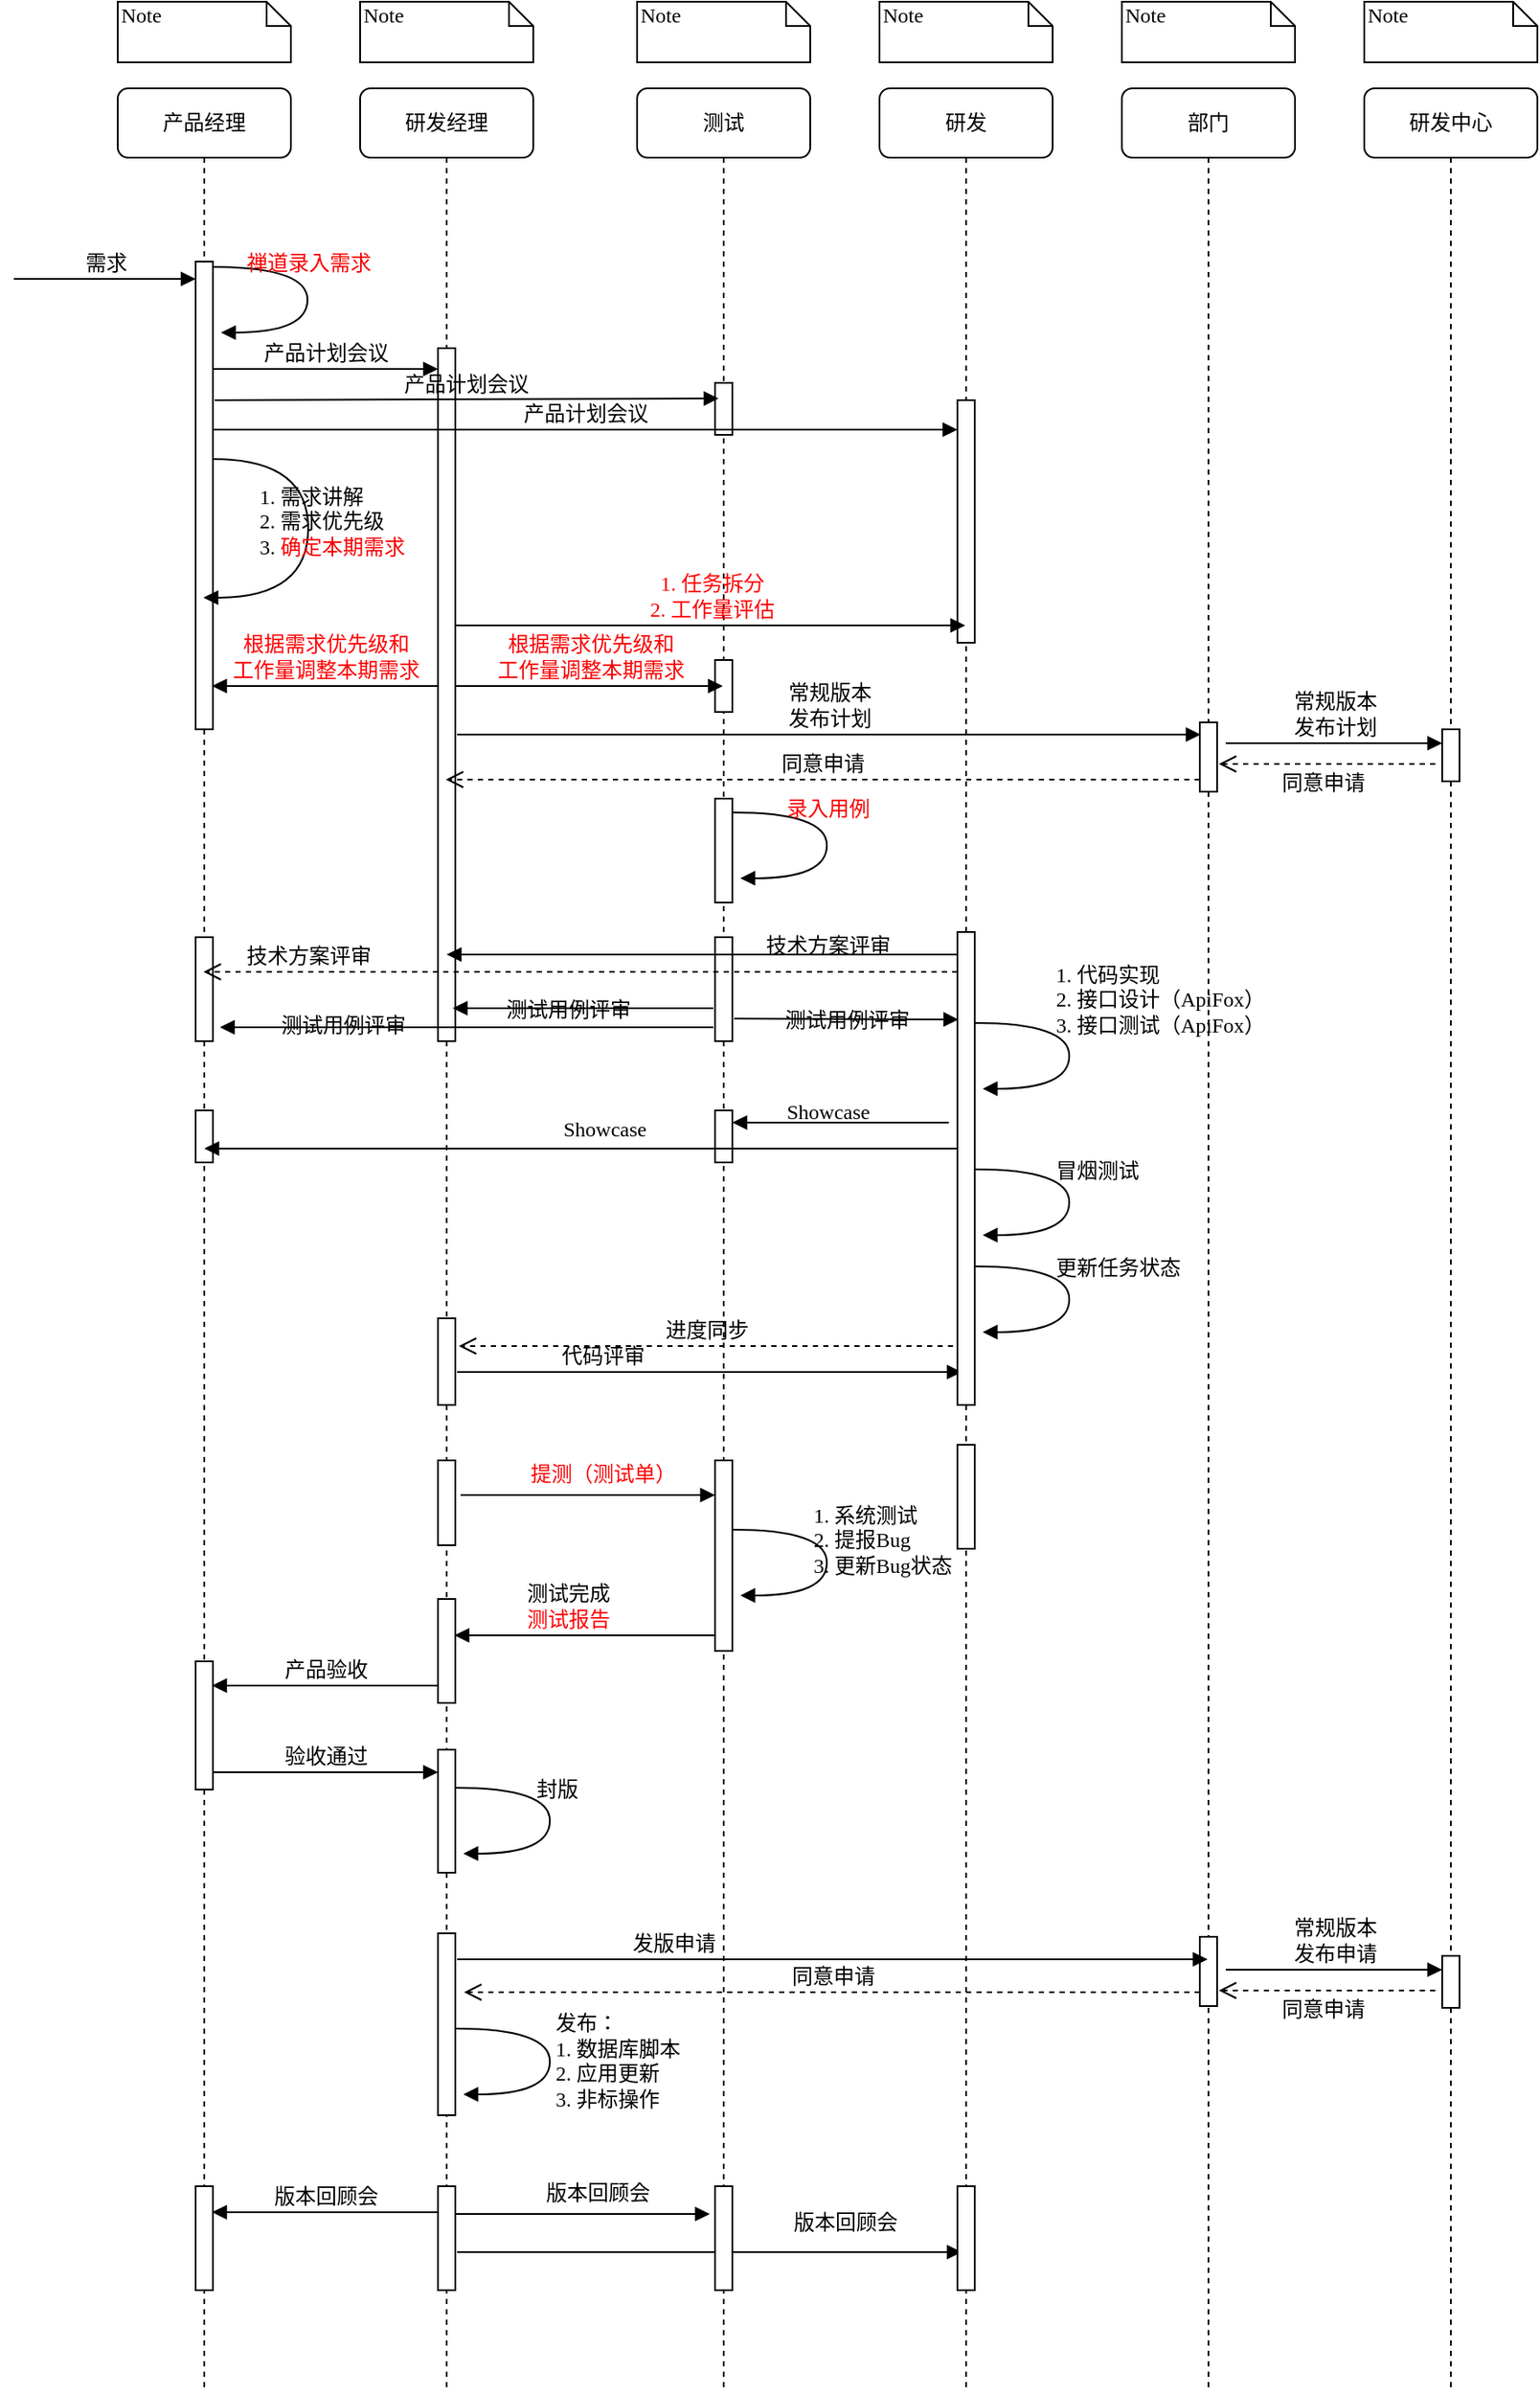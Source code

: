 <mxfile version="23.1.0" type="device">
  <diagram name="Page-1" id="13e1069c-82ec-6db2-03f1-153e76fe0fe0">
    <mxGraphModel dx="1434" dy="738" grid="1" gridSize="10" guides="1" tooltips="1" connect="1" arrows="1" fold="1" page="1" pageScale="1" pageWidth="1100" pageHeight="850" background="none" math="0" shadow="0">
      <root>
        <mxCell id="0" />
        <mxCell id="1" parent="0" />
        <mxCell id="7baba1c4bc27f4b0-2" value="研发经理" style="shape=umlLifeline;perimeter=lifelinePerimeter;whiteSpace=wrap;html=1;container=1;collapsible=0;recursiveResize=0;outlineConnect=0;rounded=1;shadow=0;comic=0;labelBackgroundColor=none;strokeWidth=1;fontFamily=Verdana;fontSize=12;align=center;" parent="1" vertex="1">
          <mxGeometry x="240" y="80" width="100" height="1330" as="geometry" />
        </mxCell>
        <mxCell id="7baba1c4bc27f4b0-10" value="" style="html=1;points=[];perimeter=orthogonalPerimeter;rounded=0;shadow=0;comic=0;labelBackgroundColor=none;strokeWidth=1;fontFamily=Verdana;fontSize=12;align=center;" parent="7baba1c4bc27f4b0-2" vertex="1">
          <mxGeometry x="45" y="150" width="10" height="400" as="geometry" />
        </mxCell>
        <mxCell id="Az9o5Ee-9Ln6rlhU-AOv-28" value="" style="html=1;points=[];perimeter=orthogonalPerimeter;rounded=0;shadow=0;comic=0;labelBackgroundColor=none;strokeWidth=1;fontFamily=Verdana;fontSize=12;align=center;" parent="7baba1c4bc27f4b0-2" vertex="1">
          <mxGeometry x="45" y="710" width="10" height="50" as="geometry" />
        </mxCell>
        <mxCell id="Az9o5Ee-9Ln6rlhU-AOv-34" value="" style="html=1;points=[];perimeter=orthogonalPerimeter;rounded=0;shadow=0;comic=0;labelBackgroundColor=none;strokeWidth=1;fontFamily=Verdana;fontSize=12;align=center;" parent="7baba1c4bc27f4b0-2" vertex="1">
          <mxGeometry x="45" y="959" width="10" height="71" as="geometry" />
        </mxCell>
        <mxCell id="Az9o5Ee-9Ln6rlhU-AOv-36" value="封版" style="html=1;verticalAlign=bottom;endArrow=block;labelBackgroundColor=none;fontFamily=Verdana;fontSize=12;elbow=vertical;edgeStyle=orthogonalEdgeStyle;curved=1;entryX=1;entryY=0.286;entryPerimeter=0;exitX=1.038;exitY=0.345;exitPerimeter=0;align=left;" parent="7baba1c4bc27f4b0-2" edge="1">
          <mxGeometry x="-0.087" y="-10" relative="1" as="geometry">
            <mxPoint x="55.0" y="981.04" as="sourcePoint" />
            <mxPoint x="59.62" y="1018.96" as="targetPoint" />
            <Array as="points">
              <mxPoint x="109.62" y="980.94" />
              <mxPoint x="109.62" y="1018.94" />
            </Array>
            <mxPoint as="offset" />
          </mxGeometry>
        </mxCell>
        <mxCell id="Az9o5Ee-9Ln6rlhU-AOv-37" value="发布：&lt;br&gt;1. 数据库脚本&lt;br&gt;2. 应用更新&lt;br&gt;3. 非标操作" style="html=1;verticalAlign=bottom;endArrow=block;labelBackgroundColor=none;fontFamily=Verdana;fontSize=12;elbow=vertical;edgeStyle=orthogonalEdgeStyle;curved=1;entryX=1;entryY=0.286;entryPerimeter=0;exitX=1.038;exitY=0.345;exitPerimeter=0;align=left;" parent="7baba1c4bc27f4b0-2" edge="1">
          <mxGeometry x="0.299" y="12" relative="1" as="geometry">
            <mxPoint x="55.0" y="1120.04" as="sourcePoint" />
            <mxPoint x="59.62" y="1157.96" as="targetPoint" />
            <Array as="points">
              <mxPoint x="109.62" y="1119.94" />
              <mxPoint x="109.62" y="1157.94" />
            </Array>
            <mxPoint x="1" as="offset" />
          </mxGeometry>
        </mxCell>
        <mxCell id="Az9o5Ee-9Ln6rlhU-AOv-38" value="" style="html=1;points=[];perimeter=orthogonalPerimeter;rounded=0;shadow=0;comic=0;labelBackgroundColor=none;strokeWidth=1;fontFamily=Verdana;fontSize=12;align=center;" parent="7baba1c4bc27f4b0-2" vertex="1">
          <mxGeometry x="45" y="872" width="10" height="60" as="geometry" />
        </mxCell>
        <mxCell id="Az9o5Ee-9Ln6rlhU-AOv-39" value="产品验收" style="html=1;verticalAlign=bottom;endArrow=block;labelBackgroundColor=none;fontFamily=Verdana;fontSize=12;" parent="7baba1c4bc27f4b0-2" edge="1">
          <mxGeometry x="-0.004" relative="1" as="geometry">
            <mxPoint x="45" y="922" as="sourcePoint" />
            <mxPoint x="-85.5" y="922" as="targetPoint" />
            <mxPoint as="offset" />
          </mxGeometry>
        </mxCell>
        <mxCell id="Az9o5Ee-9Ln6rlhU-AOv-41" value="验收通过" style="html=1;verticalAlign=bottom;endArrow=block;entryX=0;entryY=0;labelBackgroundColor=none;fontFamily=Verdana;fontSize=12;edgeStyle=elbowEdgeStyle;elbow=vertical;" parent="7baba1c4bc27f4b0-2" edge="1">
          <mxGeometry relative="1" as="geometry">
            <mxPoint x="-85" y="972" as="sourcePoint" />
            <mxPoint x="45" y="972" as="targetPoint" />
            <mxPoint as="offset" />
          </mxGeometry>
        </mxCell>
        <mxCell id="ceL9UqRlfn-T9fTZjLrU-1" value="" style="html=1;points=[];perimeter=orthogonalPerimeter;rounded=0;shadow=0;comic=0;labelBackgroundColor=none;strokeWidth=1;fontFamily=Verdana;fontSize=12;align=center;" parent="7baba1c4bc27f4b0-2" vertex="1">
          <mxGeometry x="45" y="1211" width="10" height="60" as="geometry" />
        </mxCell>
        <mxCell id="ceL9UqRlfn-T9fTZjLrU-6" value="版本回顾会" style="html=1;verticalAlign=bottom;endArrow=block;labelBackgroundColor=none;fontFamily=Verdana;fontSize=12;" parent="7baba1c4bc27f4b0-2" edge="1">
          <mxGeometry x="-0.004" relative="1" as="geometry">
            <mxPoint x="45" y="1226" as="sourcePoint" />
            <mxPoint x="-85.5" y="1226" as="targetPoint" />
            <mxPoint as="offset" />
          </mxGeometry>
        </mxCell>
        <mxCell id="ceL9UqRlfn-T9fTZjLrU-10" value="" style="html=1;points=[];perimeter=orthogonalPerimeter;rounded=0;shadow=0;comic=0;labelBackgroundColor=none;strokeWidth=1;fontFamily=Verdana;fontSize=12;align=center;" parent="7baba1c4bc27f4b0-2" vertex="1">
          <mxGeometry x="45" y="792" width="10" height="49" as="geometry" />
        </mxCell>
        <mxCell id="l3Vey1R93smAS1aPsw81-5" value="" style="html=1;points=[];perimeter=orthogonalPerimeter;rounded=0;shadow=0;comic=0;labelBackgroundColor=none;strokeWidth=1;fontFamily=Verdana;fontSize=12;align=center;" vertex="1" parent="7baba1c4bc27f4b0-2">
          <mxGeometry x="45" y="1065" width="10" height="105" as="geometry" />
        </mxCell>
        <mxCell id="7baba1c4bc27f4b0-3" value="测试" style="shape=umlLifeline;perimeter=lifelinePerimeter;whiteSpace=wrap;html=1;container=1;collapsible=0;recursiveResize=0;outlineConnect=0;rounded=1;shadow=0;comic=0;labelBackgroundColor=none;strokeWidth=1;fontFamily=Verdana;fontSize=12;align=center;" parent="1" vertex="1">
          <mxGeometry x="400" y="80" width="100" height="1330" as="geometry" />
        </mxCell>
        <mxCell id="7baba1c4bc27f4b0-13" value="" style="html=1;points=[];perimeter=orthogonalPerimeter;rounded=0;shadow=0;comic=0;labelBackgroundColor=none;strokeWidth=1;fontFamily=Verdana;fontSize=12;align=center;" parent="7baba1c4bc27f4b0-3" vertex="1">
          <mxGeometry x="45" y="170" width="10" height="30" as="geometry" />
        </mxCell>
        <mxCell id="7baba1c4bc27f4b0-23" value="产品计划会议" style="html=1;verticalAlign=bottom;endArrow=block;entryX=0;entryY=0;labelBackgroundColor=none;fontFamily=Verdana;fontSize=12;" parent="7baba1c4bc27f4b0-3" edge="1">
          <mxGeometry relative="1" as="geometry">
            <mxPoint x="-245" y="197" as="sourcePoint" />
            <mxPoint x="185" y="197" as="targetPoint" />
          </mxGeometry>
        </mxCell>
        <mxCell id="Az9o5Ee-9Ln6rlhU-AOv-2" value="产品计划会议" style="html=1;verticalAlign=bottom;endArrow=block;labelBackgroundColor=none;fontFamily=Verdana;fontSize=12;entryX=0.2;entryY=0.3;entryDx=0;entryDy=0;entryPerimeter=0;" parent="7baba1c4bc27f4b0-3" target="7baba1c4bc27f4b0-13" edge="1">
          <mxGeometry relative="1" as="geometry">
            <mxPoint x="-244" y="180" as="sourcePoint" />
            <mxPoint x="40" y="180" as="targetPoint" />
            <mxPoint as="offset" />
          </mxGeometry>
        </mxCell>
        <mxCell id="Az9o5Ee-9Ln6rlhU-AOv-8" value="" style="html=1;points=[];perimeter=orthogonalPerimeter;rounded=0;shadow=0;comic=0;labelBackgroundColor=none;strokeWidth=1;fontFamily=Verdana;fontSize=12;align=center;" parent="7baba1c4bc27f4b0-3" vertex="1">
          <mxGeometry x="45" y="330" width="10" height="30" as="geometry" />
        </mxCell>
        <mxCell id="Az9o5Ee-9Ln6rlhU-AOv-14" value="" style="html=1;points=[];perimeter=orthogonalPerimeter;rounded=0;shadow=0;comic=0;labelBackgroundColor=none;strokeColor=#000000;strokeWidth=1;fillColor=#FFFFFF;fontFamily=Verdana;fontSize=12;fontColor=#000000;align=center;" parent="7baba1c4bc27f4b0-3" vertex="1">
          <mxGeometry x="45" y="490" width="10" height="60" as="geometry" />
        </mxCell>
        <mxCell id="Az9o5Ee-9Ln6rlhU-AOv-15" value="测试用例评审" style="html=1;verticalAlign=bottom;endArrow=block;labelBackgroundColor=none;fontFamily=Verdana;fontSize=12;edgeStyle=elbowEdgeStyle;elbow=vertical;" parent="7baba1c4bc27f4b0-3" edge="1">
          <mxGeometry x="0.121" y="10" relative="1" as="geometry">
            <mxPoint x="44" y="531" as="sourcePoint" />
            <mxPoint x="-106.5" y="531" as="targetPoint" />
            <mxPoint as="offset" />
          </mxGeometry>
        </mxCell>
        <mxCell id="Az9o5Ee-9Ln6rlhU-AOv-16" value="测试用例评审" style="html=1;verticalAlign=bottom;endArrow=block;labelBackgroundColor=none;fontFamily=Verdana;fontSize=12;edgeStyle=elbowEdgeStyle;elbow=vertical;" parent="7baba1c4bc27f4b0-3" edge="1">
          <mxGeometry x="-0.004" y="-9" relative="1" as="geometry">
            <mxPoint x="56" y="537" as="sourcePoint" />
            <mxPoint x="185.5" y="538" as="targetPoint" />
            <mxPoint as="offset" />
          </mxGeometry>
        </mxCell>
        <mxCell id="Az9o5Ee-9Ln6rlhU-AOv-17" value="" style="html=1;points=[];perimeter=orthogonalPerimeter;rounded=0;shadow=0;comic=0;labelBackgroundColor=none;strokeWidth=1;fontFamily=Verdana;fontSize=12;align=center;" parent="7baba1c4bc27f4b0-3" vertex="1">
          <mxGeometry x="45" y="410" width="10" height="60" as="geometry" />
        </mxCell>
        <mxCell id="Az9o5Ee-9Ln6rlhU-AOv-18" value="&lt;font color=&quot;#f90101&quot;&gt;录入用例&lt;/font&gt;" style="html=1;verticalAlign=bottom;endArrow=block;labelBackgroundColor=none;fontFamily=Verdana;fontSize=12;elbow=vertical;edgeStyle=orthogonalEdgeStyle;curved=1;entryX=1;entryY=0.286;entryPerimeter=0;exitX=1.038;exitY=0.345;exitPerimeter=0;" parent="7baba1c4bc27f4b0-3" edge="1">
          <mxGeometry x="-0.13" relative="1" as="geometry">
            <mxPoint x="55.0" y="418.04" as="sourcePoint" />
            <mxPoint x="59.62" y="455.96" as="targetPoint" />
            <Array as="points">
              <mxPoint x="109.62" y="417.94" />
              <mxPoint x="109.62" y="455.94" />
            </Array>
            <mxPoint as="offset" />
          </mxGeometry>
        </mxCell>
        <mxCell id="Az9o5Ee-9Ln6rlhU-AOv-23" value="" style="html=1;points=[];perimeter=orthogonalPerimeter;rounded=0;shadow=0;comic=0;labelBackgroundColor=none;strokeWidth=1;fontFamily=Verdana;fontSize=12;align=center;" parent="7baba1c4bc27f4b0-3" vertex="1">
          <mxGeometry x="45" y="590" width="10" height="30" as="geometry" />
        </mxCell>
        <mxCell id="Az9o5Ee-9Ln6rlhU-AOv-32" value="进度同步" style="html=1;verticalAlign=bottom;endArrow=open;dashed=1;endSize=8;exitX=0;exitY=0.95;labelBackgroundColor=none;fontFamily=Verdana;fontSize=12;" parent="7baba1c4bc27f4b0-3" edge="1">
          <mxGeometry relative="1" as="geometry">
            <mxPoint x="-103" y="726" as="targetPoint" />
            <mxPoint x="182.5" y="726" as="sourcePoint" />
          </mxGeometry>
        </mxCell>
        <mxCell id="Az9o5Ee-9Ln6rlhU-AOv-33" value="1. 系统测试&lt;br&gt;2. 提报Bug&lt;br&gt;3. 更新Bug状态" style="html=1;verticalAlign=bottom;endArrow=block;labelBackgroundColor=none;fontFamily=Verdana;fontSize=12;elbow=vertical;edgeStyle=orthogonalEdgeStyle;curved=1;entryX=1;entryY=0.286;entryPerimeter=0;exitX=1.038;exitY=0.345;exitPerimeter=0;align=left;" parent="7baba1c4bc27f4b0-3" edge="1">
          <mxGeometry x="0.431" y="-8" relative="1" as="geometry">
            <mxPoint x="55.0" y="832.04" as="sourcePoint" />
            <mxPoint x="59.62" y="869.96" as="targetPoint" />
            <Array as="points">
              <mxPoint x="109.62" y="831.94" />
              <mxPoint x="109.62" y="869.94" />
            </Array>
            <mxPoint as="offset" />
          </mxGeometry>
        </mxCell>
        <mxCell id="Az9o5Ee-9Ln6rlhU-AOv-35" value="测试完成&lt;br&gt;&lt;font color=&quot;#ff0000&quot;&gt;测试报告&lt;/font&gt;" style="html=1;verticalAlign=bottom;endArrow=block;labelBackgroundColor=none;fontFamily=Verdana;fontSize=12;edgeStyle=elbowEdgeStyle;elbow=vertical;" parent="7baba1c4bc27f4b0-3" edge="1">
          <mxGeometry x="0.13" relative="1" as="geometry">
            <mxPoint x="45" y="893" as="sourcePoint" />
            <mxPoint x="-105.5" y="893" as="targetPoint" />
            <mxPoint as="offset" />
          </mxGeometry>
        </mxCell>
        <mxCell id="ceL9UqRlfn-T9fTZjLrU-7" value="版本回顾会" style="html=1;verticalAlign=bottom;endArrow=block;labelBackgroundColor=none;fontFamily=Verdana;fontSize=12;edgeStyle=elbowEdgeStyle;elbow=vertical;entryX=-0.3;entryY=0.567;entryDx=0;entryDy=0;entryPerimeter=0;" parent="7baba1c4bc27f4b0-3" edge="1">
          <mxGeometry x="0.116" y="3" relative="1" as="geometry">
            <mxPoint x="-105" y="1227" as="sourcePoint" />
            <mxPoint x="42" y="1227.01" as="targetPoint" />
            <mxPoint as="offset" />
          </mxGeometry>
        </mxCell>
        <mxCell id="ceL9UqRlfn-T9fTZjLrU-8" value="版本回顾会" style="html=1;verticalAlign=bottom;endArrow=block;labelBackgroundColor=none;fontFamily=Verdana;fontSize=12;edgeStyle=elbowEdgeStyle;elbow=vertical;" parent="7baba1c4bc27f4b0-3" edge="1">
          <mxGeometry x="0.537" y="8" relative="1" as="geometry">
            <mxPoint x="-104" y="1249" as="sourcePoint" />
            <mxPoint x="187.5" y="1249" as="targetPoint" />
            <mxPoint as="offset" />
          </mxGeometry>
        </mxCell>
        <mxCell id="Az9o5Ee-9Ln6rlhU-AOv-31" value="" style="html=1;points=[];perimeter=orthogonalPerimeter;rounded=0;shadow=0;comic=0;labelBackgroundColor=none;strokeWidth=1;fontFamily=Verdana;fontSize=12;align=center;" parent="7baba1c4bc27f4b0-3" vertex="1">
          <mxGeometry x="45" y="792" width="10" height="110" as="geometry" />
        </mxCell>
        <mxCell id="ceL9UqRlfn-T9fTZjLrU-15" value="测试用例评审" style="html=1;verticalAlign=bottom;endArrow=block;labelBackgroundColor=none;fontFamily=Verdana;fontSize=12;edgeStyle=elbowEdgeStyle;elbow=vertical;" parent="7baba1c4bc27f4b0-3" edge="1">
          <mxGeometry x="0.502" y="8" relative="1" as="geometry">
            <mxPoint x="44" y="542" as="sourcePoint" />
            <mxPoint x="-241" y="542" as="targetPoint" />
            <mxPoint as="offset" />
          </mxGeometry>
        </mxCell>
        <mxCell id="ceL9UqRlfn-T9fTZjLrU-12" value="代码评审" style="html=1;verticalAlign=bottom;endArrow=block;labelBackgroundColor=none;fontFamily=Verdana;fontSize=12;edgeStyle=elbowEdgeStyle;elbow=vertical;" parent="7baba1c4bc27f4b0-3" edge="1">
          <mxGeometry x="-0.424" relative="1" as="geometry">
            <mxPoint x="-104" y="741" as="sourcePoint" />
            <mxPoint x="187.5" y="741" as="targetPoint" />
            <mxPoint as="offset" />
          </mxGeometry>
        </mxCell>
        <mxCell id="Az9o5Ee-9Ln6rlhU-AOv-29" value="&lt;font color=&quot;#ff0000&quot;&gt;提测（测试单）&lt;/font&gt;" style="html=1;verticalAlign=bottom;endArrow=block;labelBackgroundColor=none;fontFamily=Verdana;fontSize=12;edgeStyle=elbowEdgeStyle;elbow=vertical;entryX=-0.3;entryY=0.567;entryDx=0;entryDy=0;entryPerimeter=0;" parent="7baba1c4bc27f4b0-3" edge="1">
          <mxGeometry x="0.116" y="3" relative="1" as="geometry">
            <mxPoint x="-102" y="812" as="sourcePoint" />
            <mxPoint x="45" y="812.01" as="targetPoint" />
            <mxPoint as="offset" />
          </mxGeometry>
        </mxCell>
        <mxCell id="7baba1c4bc27f4b0-4" value="研发" style="shape=umlLifeline;perimeter=lifelinePerimeter;whiteSpace=wrap;html=1;container=1;collapsible=0;recursiveResize=0;outlineConnect=0;rounded=1;shadow=0;comic=0;labelBackgroundColor=none;strokeWidth=1;fontFamily=Verdana;fontSize=12;align=center;" parent="1" vertex="1">
          <mxGeometry x="540" y="80" width="100" height="1330" as="geometry" />
        </mxCell>
        <mxCell id="7baba1c4bc27f4b0-26" value="&lt;font color=&quot;#f90101&quot;&gt;根据需求优先级和&lt;br style=&quot;border-color: var(--border-color);&quot;&gt;工作量调整本期需求&lt;/font&gt;" style="html=1;verticalAlign=bottom;endArrow=block;labelBackgroundColor=none;fontFamily=Verdana;fontSize=12;" parent="7baba1c4bc27f4b0-4" target="7baba1c4bc27f4b0-3" edge="1">
          <mxGeometry relative="1" as="geometry">
            <mxPoint x="-245" y="345" as="sourcePoint" />
            <mxPoint x="-130" y="345" as="targetPoint" />
          </mxGeometry>
        </mxCell>
        <mxCell id="7baba1c4bc27f4b0-25" value="" style="html=1;points=[];perimeter=orthogonalPerimeter;rounded=0;shadow=0;comic=0;labelBackgroundColor=none;strokeColor=#000000;strokeWidth=1;fillColor=#FFFFFF;fontFamily=Verdana;fontSize=12;fontColor=#000000;align=center;" parent="7baba1c4bc27f4b0-4" vertex="1">
          <mxGeometry x="45" y="487" width="10" height="273" as="geometry" />
        </mxCell>
        <mxCell id="Az9o5Ee-9Ln6rlhU-AOv-22" value="1. 代码实现&lt;br&gt;2. 接口设计（ApiFox）&lt;br&gt;3. 接口测试（ApiFox）" style="html=1;verticalAlign=bottom;endArrow=block;labelBackgroundColor=none;fontFamily=Verdana;fontSize=12;elbow=vertical;edgeStyle=orthogonalEdgeStyle;curved=1;entryX=1;entryY=0.286;entryPerimeter=0;exitX=1.038;exitY=0.345;exitPerimeter=0;align=left;" parent="7baba1c4bc27f4b0-4" edge="1">
          <mxGeometry x="-0.087" y="-10" relative="1" as="geometry">
            <mxPoint x="55.0" y="539.54" as="sourcePoint" />
            <mxPoint x="59.62" y="577.46" as="targetPoint" />
            <Array as="points">
              <mxPoint x="109.62" y="539.44" />
              <mxPoint x="109.62" y="577.44" />
            </Array>
            <mxPoint as="offset" />
          </mxGeometry>
        </mxCell>
        <mxCell id="Az9o5Ee-9Ln6rlhU-AOv-27" value="冒烟测试" style="html=1;verticalAlign=bottom;endArrow=block;labelBackgroundColor=none;fontFamily=Verdana;fontSize=12;elbow=vertical;edgeStyle=orthogonalEdgeStyle;curved=1;entryX=1;entryY=0.286;entryPerimeter=0;exitX=1.038;exitY=0.345;exitPerimeter=0;align=left;" parent="7baba1c4bc27f4b0-4" edge="1">
          <mxGeometry x="-0.087" y="-10" relative="1" as="geometry">
            <mxPoint x="55.0" y="624.04" as="sourcePoint" />
            <mxPoint x="59.62" y="661.96" as="targetPoint" />
            <Array as="points">
              <mxPoint x="109.62" y="623.94" />
              <mxPoint x="109.62" y="661.94" />
            </Array>
            <mxPoint as="offset" />
          </mxGeometry>
        </mxCell>
        <mxCell id="ceL9UqRlfn-T9fTZjLrU-4" value="" style="html=1;points=[];perimeter=orthogonalPerimeter;rounded=0;shadow=0;comic=0;labelBackgroundColor=none;strokeWidth=1;fontFamily=Verdana;fontSize=12;align=center;" parent="7baba1c4bc27f4b0-4" vertex="1">
          <mxGeometry x="-95" y="1211" width="10" height="60" as="geometry" />
        </mxCell>
        <mxCell id="ceL9UqRlfn-T9fTZjLrU-5" value="" style="html=1;points=[];perimeter=orthogonalPerimeter;rounded=0;shadow=0;comic=0;labelBackgroundColor=none;strokeWidth=1;fontFamily=Verdana;fontSize=12;align=center;" parent="7baba1c4bc27f4b0-4" vertex="1">
          <mxGeometry x="45" y="1211" width="10" height="60" as="geometry" />
        </mxCell>
        <mxCell id="ceL9UqRlfn-T9fTZjLrU-11" value="" style="html=1;points=[];perimeter=orthogonalPerimeter;rounded=0;shadow=0;comic=0;labelBackgroundColor=none;strokeWidth=1;fontFamily=Verdana;fontSize=12;align=center;" parent="7baba1c4bc27f4b0-4" vertex="1">
          <mxGeometry x="45" y="783" width="10" height="60" as="geometry" />
        </mxCell>
        <mxCell id="7baba1c4bc27f4b0-5" value="部门" style="shape=umlLifeline;perimeter=lifelinePerimeter;whiteSpace=wrap;html=1;container=1;collapsible=0;recursiveResize=0;outlineConnect=0;rounded=1;shadow=0;comic=0;labelBackgroundColor=none;strokeWidth=1;fontFamily=Verdana;fontSize=12;align=center;" parent="1" vertex="1">
          <mxGeometry x="680" y="80" width="100" height="1330" as="geometry" />
        </mxCell>
        <mxCell id="7baba1c4bc27f4b0-19" value="" style="html=1;points=[];perimeter=orthogonalPerimeter;rounded=0;shadow=0;comic=0;labelBackgroundColor=none;strokeWidth=1;fontFamily=Verdana;fontSize=12;align=center;" parent="7baba1c4bc27f4b0-5" vertex="1">
          <mxGeometry x="45" y="366" width="10" height="40" as="geometry" />
        </mxCell>
        <mxCell id="7baba1c4bc27f4b0-6" value="研发中心" style="shape=umlLifeline;perimeter=lifelinePerimeter;whiteSpace=wrap;html=1;container=1;collapsible=0;recursiveResize=0;outlineConnect=0;rounded=1;shadow=0;comic=0;labelBackgroundColor=none;strokeWidth=1;fontFamily=Verdana;fontSize=12;align=center;" parent="1" vertex="1">
          <mxGeometry x="820" y="80" width="100" height="1330" as="geometry" />
        </mxCell>
        <mxCell id="Az9o5Ee-9Ln6rlhU-AOv-20" value="" style="html=1;points=[];perimeter=orthogonalPerimeter;rounded=0;shadow=0;comic=0;labelBackgroundColor=none;strokeWidth=1;fontFamily=Verdana;fontSize=12;align=center;" parent="7baba1c4bc27f4b0-6" vertex="1">
          <mxGeometry x="45" y="370" width="10" height="30" as="geometry" />
        </mxCell>
        <mxCell id="l3Vey1R93smAS1aPsw81-1" value="" style="html=1;points=[];perimeter=orthogonalPerimeter;rounded=0;shadow=0;comic=0;labelBackgroundColor=none;strokeWidth=1;fontFamily=Verdana;fontSize=12;align=center;" vertex="1" parent="7baba1c4bc27f4b0-6">
          <mxGeometry x="-95" y="1067" width="10" height="40" as="geometry" />
        </mxCell>
        <mxCell id="l3Vey1R93smAS1aPsw81-2" value="" style="html=1;points=[];perimeter=orthogonalPerimeter;rounded=0;shadow=0;comic=0;labelBackgroundColor=none;strokeWidth=1;fontFamily=Verdana;fontSize=12;align=center;" vertex="1" parent="7baba1c4bc27f4b0-6">
          <mxGeometry x="45" y="1078" width="10" height="30" as="geometry" />
        </mxCell>
        <mxCell id="l3Vey1R93smAS1aPsw81-3" value="常规版本&lt;br&gt;发布申请" style="html=1;verticalAlign=bottom;endArrow=block;labelBackgroundColor=none;fontFamily=Verdana;fontSize=12;entryX=0;entryY=0.3;entryDx=0;entryDy=0;entryPerimeter=0;" edge="1" parent="7baba1c4bc27f4b0-6">
          <mxGeometry x="0.004" relative="1" as="geometry">
            <mxPoint x="-80" y="1086" as="sourcePoint" />
            <mxPoint x="45" y="1086" as="targetPoint" />
            <mxPoint as="offset" />
          </mxGeometry>
        </mxCell>
        <mxCell id="l3Vey1R93smAS1aPsw81-4" value="同意申请" style="html=1;verticalAlign=bottom;endArrow=open;dashed=1;endSize=8;labelBackgroundColor=none;fontFamily=Verdana;fontSize=12;" edge="1" parent="7baba1c4bc27f4b0-6">
          <mxGeometry x="0.037" y="20" relative="1" as="geometry">
            <mxPoint x="-84" y="1098" as="targetPoint" />
            <mxPoint x="41" y="1098" as="sourcePoint" />
            <mxPoint as="offset" />
          </mxGeometry>
        </mxCell>
        <mxCell id="7baba1c4bc27f4b0-8" value="产品经理" style="shape=umlLifeline;perimeter=lifelinePerimeter;whiteSpace=wrap;html=1;container=1;collapsible=0;recursiveResize=0;outlineConnect=0;rounded=1;shadow=0;comic=0;labelBackgroundColor=none;strokeWidth=1;fontFamily=Verdana;fontSize=12;align=center;" parent="1" vertex="1">
          <mxGeometry x="100" y="80" width="100" height="1330" as="geometry" />
        </mxCell>
        <mxCell id="7baba1c4bc27f4b0-9" value="" style="html=1;points=[];perimeter=orthogonalPerimeter;rounded=0;shadow=0;comic=0;labelBackgroundColor=none;strokeWidth=1;fontFamily=Verdana;fontSize=12;align=center;" parent="7baba1c4bc27f4b0-8" vertex="1">
          <mxGeometry x="45" y="100" width="10" height="270" as="geometry" />
        </mxCell>
        <mxCell id="7baba1c4bc27f4b0-35" value="&lt;font color=&quot;#f90101&quot;&gt;禅道录入需求&lt;/font&gt;" style="html=1;verticalAlign=bottom;endArrow=block;labelBackgroundColor=none;fontFamily=Verdana;fontSize=12;elbow=vertical;edgeStyle=orthogonalEdgeStyle;curved=1;entryX=1;entryY=0.286;entryPerimeter=0;exitX=1.038;exitY=0.345;exitPerimeter=0;" parent="7baba1c4bc27f4b0-8" edge="1">
          <mxGeometry x="-0.13" relative="1" as="geometry">
            <mxPoint x="55.0" y="103.08" as="sourcePoint" />
            <mxPoint x="59.62" y="141" as="targetPoint" />
            <Array as="points">
              <mxPoint x="109.62" y="102.98" />
              <mxPoint x="109.62" y="140.98" />
            </Array>
            <mxPoint as="offset" />
          </mxGeometry>
        </mxCell>
        <mxCell id="Az9o5Ee-9Ln6rlhU-AOv-1" value="需求" style="html=1;verticalAlign=bottom;endArrow=block;entryX=0;entryY=0;labelBackgroundColor=none;fontFamily=Verdana;fontSize=12;edgeStyle=elbowEdgeStyle;elbow=horizontal;" parent="7baba1c4bc27f4b0-8" edge="1">
          <mxGeometry relative="1" as="geometry">
            <mxPoint x="-60" y="110" as="sourcePoint" />
            <mxPoint x="45" y="110" as="targetPoint" />
          </mxGeometry>
        </mxCell>
        <mxCell id="Az9o5Ee-9Ln6rlhU-AOv-7" value="1. 需求讲解&lt;br&gt;2. 需求优先级&lt;br&gt;3. &lt;font color=&quot;#f90101&quot;&gt;确定本期需求&lt;/font&gt;" style="html=1;verticalAlign=bottom;endArrow=block;labelBackgroundColor=none;fontFamily=Verdana;fontSize=12;elbow=vertical;edgeStyle=orthogonalEdgeStyle;curved=1;exitX=1.038;exitY=0.345;exitPerimeter=0;align=left;" parent="7baba1c4bc27f4b0-8" edge="1">
          <mxGeometry x="0.688" y="-20" relative="1" as="geometry">
            <mxPoint x="55.0" y="214.0" as="sourcePoint" />
            <mxPoint x="49.5" y="294" as="targetPoint" />
            <Array as="points">
              <mxPoint x="110" y="214" />
              <mxPoint x="110" y="294" />
            </Array>
            <mxPoint as="offset" />
          </mxGeometry>
        </mxCell>
        <mxCell id="Az9o5Ee-9Ln6rlhU-AOv-24" value="" style="html=1;points=[];perimeter=orthogonalPerimeter;rounded=0;shadow=0;comic=0;labelBackgroundColor=none;strokeWidth=1;fontFamily=Verdana;fontSize=12;align=center;" parent="7baba1c4bc27f4b0-8" vertex="1">
          <mxGeometry x="45" y="590" width="10" height="30" as="geometry" />
        </mxCell>
        <mxCell id="Az9o5Ee-9Ln6rlhU-AOv-40" value="" style="html=1;points=[];perimeter=orthogonalPerimeter;rounded=0;shadow=0;comic=0;labelBackgroundColor=none;strokeWidth=1;fontFamily=Verdana;fontSize=12;align=center;" parent="7baba1c4bc27f4b0-8" vertex="1">
          <mxGeometry x="45" y="908" width="10" height="74" as="geometry" />
        </mxCell>
        <mxCell id="ceL9UqRlfn-T9fTZjLrU-3" value="" style="html=1;points=[];perimeter=orthogonalPerimeter;rounded=0;shadow=0;comic=0;labelBackgroundColor=none;strokeWidth=1;fontFamily=Verdana;fontSize=12;align=center;" parent="7baba1c4bc27f4b0-8" vertex="1">
          <mxGeometry x="45" y="1211" width="10" height="60" as="geometry" />
        </mxCell>
        <mxCell id="ceL9UqRlfn-T9fTZjLrU-13" value="" style="html=1;points=[];perimeter=orthogonalPerimeter;rounded=0;shadow=0;comic=0;labelBackgroundColor=none;strokeWidth=1;fontFamily=Verdana;fontSize=12;align=center;" parent="7baba1c4bc27f4b0-8" vertex="1">
          <mxGeometry x="45" y="490" width="10" height="60" as="geometry" />
        </mxCell>
        <mxCell id="7baba1c4bc27f4b0-16" value="" style="html=1;points=[];perimeter=orthogonalPerimeter;rounded=0;shadow=0;comic=0;labelBackgroundColor=none;strokeWidth=1;fontFamily=Verdana;fontSize=12;align=center;" parent="1" vertex="1">
          <mxGeometry x="585" y="260" width="10" height="140" as="geometry" />
        </mxCell>
        <mxCell id="7baba1c4bc27f4b0-27" value="同意申请" style="html=1;verticalAlign=bottom;endArrow=open;dashed=1;endSize=8;exitX=0;exitY=0.95;labelBackgroundColor=none;fontFamily=Verdana;fontSize=12;" parent="1" edge="1">
          <mxGeometry relative="1" as="geometry">
            <mxPoint x="289.5" y="479" as="targetPoint" />
            <mxPoint x="725" y="479" as="sourcePoint" />
          </mxGeometry>
        </mxCell>
        <mxCell id="7baba1c4bc27f4b0-29" value="技术方案评审" style="html=1;verticalAlign=bottom;endArrow=block;labelBackgroundColor=none;fontFamily=Verdana;fontSize=12;edgeStyle=elbowEdgeStyle;elbow=vertical;" parent="1" edge="1">
          <mxGeometry x="-0.492" y="4" relative="1" as="geometry">
            <mxPoint x="585" y="580" as="sourcePoint" />
            <mxPoint x="290" y="580" as="targetPoint" />
            <mxPoint as="offset" />
          </mxGeometry>
        </mxCell>
        <mxCell id="7baba1c4bc27f4b0-11" value="产品计划会议" style="html=1;verticalAlign=bottom;endArrow=block;entryX=0;entryY=0;labelBackgroundColor=none;fontFamily=Verdana;fontSize=12;edgeStyle=elbowEdgeStyle;elbow=horizontal;" parent="1" edge="1">
          <mxGeometry relative="1" as="geometry">
            <mxPoint x="155" y="242" as="sourcePoint" />
            <mxPoint x="285" y="242" as="targetPoint" />
            <mxPoint as="offset" />
          </mxGeometry>
        </mxCell>
        <mxCell id="7baba1c4bc27f4b0-14" value="&lt;font color=&quot;#ff0000&quot;&gt;1. 任务拆分&lt;br&gt;2. 工作量评估&lt;/font&gt;" style="html=1;verticalAlign=bottom;endArrow=block;labelBackgroundColor=none;fontFamily=Verdana;fontSize=12;edgeStyle=elbowEdgeStyle;elbow=vertical;" parent="1" target="7baba1c4bc27f4b0-4" edge="1">
          <mxGeometry relative="1" as="geometry">
            <mxPoint x="295" y="390" as="sourcePoint" />
            <mxPoint x="445" y="390.0" as="targetPoint" />
          </mxGeometry>
        </mxCell>
        <mxCell id="7baba1c4bc27f4b0-40" value="Note" style="shape=note;whiteSpace=wrap;html=1;size=14;verticalAlign=top;align=left;spacingTop=-6;rounded=0;shadow=0;comic=0;labelBackgroundColor=none;strokeWidth=1;fontFamily=Verdana;fontSize=12" parent="1" vertex="1">
          <mxGeometry x="100" y="30" width="100" height="35" as="geometry" />
        </mxCell>
        <mxCell id="7baba1c4bc27f4b0-41" value="Note" style="shape=note;whiteSpace=wrap;html=1;size=14;verticalAlign=top;align=left;spacingTop=-6;rounded=0;shadow=0;comic=0;labelBackgroundColor=none;strokeWidth=1;fontFamily=Verdana;fontSize=12" parent="1" vertex="1">
          <mxGeometry x="240" y="30" width="100" height="35" as="geometry" />
        </mxCell>
        <mxCell id="7baba1c4bc27f4b0-42" value="Note" style="shape=note;whiteSpace=wrap;html=1;size=14;verticalAlign=top;align=left;spacingTop=-6;rounded=0;shadow=0;comic=0;labelBackgroundColor=none;strokeWidth=1;fontFamily=Verdana;fontSize=12" parent="1" vertex="1">
          <mxGeometry x="400" y="30" width="100" height="35" as="geometry" />
        </mxCell>
        <mxCell id="7baba1c4bc27f4b0-43" value="Note" style="shape=note;whiteSpace=wrap;html=1;size=14;verticalAlign=top;align=left;spacingTop=-6;rounded=0;shadow=0;comic=0;labelBackgroundColor=none;strokeWidth=1;fontFamily=Verdana;fontSize=12" parent="1" vertex="1">
          <mxGeometry x="540" y="30" width="100" height="35" as="geometry" />
        </mxCell>
        <mxCell id="7baba1c4bc27f4b0-44" value="Note" style="shape=note;whiteSpace=wrap;html=1;size=14;verticalAlign=top;align=left;spacingTop=-6;rounded=0;shadow=0;comic=0;labelBackgroundColor=none;strokeWidth=1;fontFamily=Verdana;fontSize=12" parent="1" vertex="1">
          <mxGeometry x="680" y="30" width="100" height="35" as="geometry" />
        </mxCell>
        <mxCell id="7baba1c4bc27f4b0-45" value="Note" style="shape=note;whiteSpace=wrap;html=1;size=14;verticalAlign=top;align=left;spacingTop=-6;rounded=0;shadow=0;comic=0;labelBackgroundColor=none;strokeWidth=1;fontFamily=Verdana;fontSize=12" parent="1" vertex="1">
          <mxGeometry x="820" y="30" width="100" height="35" as="geometry" />
        </mxCell>
        <mxCell id="Az9o5Ee-9Ln6rlhU-AOv-12" value="&lt;font color=&quot;#ff0000&quot;&gt;根据需求优先级和&lt;br&gt;工作量调整本期需求&lt;/font&gt;" style="html=1;verticalAlign=bottom;endArrow=block;labelBackgroundColor=none;fontFamily=Verdana;fontSize=12;" parent="1" edge="1">
          <mxGeometry relative="1" as="geometry">
            <mxPoint x="285" y="425" as="sourcePoint" />
            <mxPoint x="154.5" y="425" as="targetPoint" />
          </mxGeometry>
        </mxCell>
        <mxCell id="Az9o5Ee-9Ln6rlhU-AOv-13" value="常规版本&lt;br&gt;发布计划" style="html=1;verticalAlign=bottom;endArrow=block;labelBackgroundColor=none;fontFamily=Verdana;fontSize=12;" parent="1" edge="1">
          <mxGeometry relative="1" as="geometry">
            <mxPoint x="296" y="453" as="sourcePoint" />
            <mxPoint x="725.5" y="453" as="targetPoint" />
          </mxGeometry>
        </mxCell>
        <mxCell id="Az9o5Ee-9Ln6rlhU-AOv-19" value="常规版本&lt;br&gt;发布计划" style="html=1;verticalAlign=bottom;endArrow=block;labelBackgroundColor=none;fontFamily=Verdana;fontSize=12;entryX=0;entryY=0.3;entryDx=0;entryDy=0;entryPerimeter=0;" parent="1" edge="1">
          <mxGeometry relative="1" as="geometry">
            <mxPoint x="740" y="458" as="sourcePoint" />
            <mxPoint x="865" y="458" as="targetPoint" />
          </mxGeometry>
        </mxCell>
        <mxCell id="Az9o5Ee-9Ln6rlhU-AOv-21" value="同意申请" style="html=1;verticalAlign=bottom;endArrow=open;dashed=1;endSize=8;labelBackgroundColor=none;fontFamily=Verdana;fontSize=12;" parent="1" edge="1">
          <mxGeometry x="0.037" y="20" relative="1" as="geometry">
            <mxPoint x="736" y="470" as="targetPoint" />
            <mxPoint x="861" y="470" as="sourcePoint" />
            <mxPoint as="offset" />
          </mxGeometry>
        </mxCell>
        <mxCell id="Az9o5Ee-9Ln6rlhU-AOv-25" value="Showcase" style="html=1;verticalAlign=bottom;endArrow=block;labelBackgroundColor=none;fontFamily=Verdana;fontSize=12;edgeStyle=elbowEdgeStyle;elbow=vertical;" parent="1" edge="1">
          <mxGeometry x="0.12" y="3" relative="1" as="geometry">
            <mxPoint x="580" y="677" as="sourcePoint" />
            <mxPoint x="455" y="677" as="targetPoint" />
            <mxPoint as="offset" />
          </mxGeometry>
        </mxCell>
        <mxCell id="Az9o5Ee-9Ln6rlhU-AOv-26" value="Showcase" style="html=1;verticalAlign=bottom;endArrow=block;labelBackgroundColor=none;fontFamily=Verdana;fontSize=12;edgeStyle=elbowEdgeStyle;elbow=vertical;" parent="1" target="7baba1c4bc27f4b0-8" edge="1">
          <mxGeometry x="-0.059" y="-2" relative="1" as="geometry">
            <mxPoint x="585" y="692" as="sourcePoint" />
            <mxPoint x="290" y="692" as="targetPoint" />
            <mxPoint as="offset" />
          </mxGeometry>
        </mxCell>
        <mxCell id="Az9o5Ee-9Ln6rlhU-AOv-30" value="更新任务状态" style="html=1;verticalAlign=bottom;endArrow=block;labelBackgroundColor=none;fontFamily=Verdana;fontSize=12;elbow=vertical;edgeStyle=orthogonalEdgeStyle;curved=1;entryX=1;entryY=0.286;entryPerimeter=0;exitX=1.038;exitY=0.345;exitPerimeter=0;align=left;" parent="1" edge="1">
          <mxGeometry x="-0.087" y="-10" relative="1" as="geometry">
            <mxPoint x="595.0" y="760.04" as="sourcePoint" />
            <mxPoint x="599.62" y="797.96" as="targetPoint" />
            <Array as="points">
              <mxPoint x="649.62" y="759.94" />
              <mxPoint x="649.62" y="797.94" />
            </Array>
            <mxPoint as="offset" />
          </mxGeometry>
        </mxCell>
        <mxCell id="ceL9UqRlfn-T9fTZjLrU-14" value="技术方案评审" style="html=1;verticalAlign=bottom;endArrow=open;dashed=1;endSize=8;exitX=0;exitY=0.95;labelBackgroundColor=none;fontFamily=Verdana;fontSize=12;" parent="1" edge="1">
          <mxGeometry x="0.722" relative="1" as="geometry">
            <mxPoint x="149.5" y="590" as="targetPoint" />
            <mxPoint x="585" y="590" as="sourcePoint" />
            <mxPoint as="offset" />
          </mxGeometry>
        </mxCell>
        <mxCell id="l3Vey1R93smAS1aPsw81-6" value="发版申请" style="html=1;verticalAlign=bottom;endArrow=block;labelBackgroundColor=none;fontFamily=Verdana;fontSize=12;edgeStyle=elbowEdgeStyle;elbow=vertical;" edge="1" parent="1" target="7baba1c4bc27f4b0-5">
          <mxGeometry x="-0.424" relative="1" as="geometry">
            <mxPoint x="296" y="1160" as="sourcePoint" />
            <mxPoint x="587.5" y="1160" as="targetPoint" />
            <mxPoint as="offset" />
          </mxGeometry>
        </mxCell>
        <mxCell id="l3Vey1R93smAS1aPsw81-7" value="同意申请" style="html=1;verticalAlign=bottom;endArrow=open;dashed=1;endSize=8;exitX=0;exitY=0.95;labelBackgroundColor=none;fontFamily=Verdana;fontSize=12;" edge="1" parent="1">
          <mxGeometry relative="1" as="geometry">
            <mxPoint x="300" y="1179" as="targetPoint" />
            <mxPoint x="725" y="1179" as="sourcePoint" />
          </mxGeometry>
        </mxCell>
      </root>
    </mxGraphModel>
  </diagram>
</mxfile>
